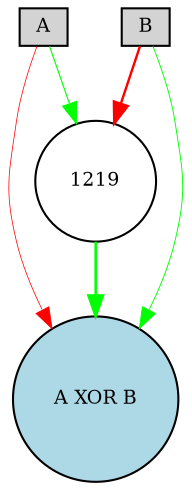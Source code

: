 digraph {
	node [fontsize=9 height=0.2 shape=circle width=0.2]
	A [fillcolor=lightgray shape=box style=filled]
	B [fillcolor=lightgray shape=box style=filled]
	"A XOR B" [fillcolor=lightblue style=filled]
	1219 [fillcolor=white style=filled]
	A -> 1219 [color=green penwidth=0.5363143248685287 style=solid]
	1219 -> "A XOR B" [color=green penwidth=1.2142812573377033 style=solid]
	B -> 1219 [color=red penwidth=1.1555007724775312 style=solid]
	A -> "A XOR B" [color=red penwidth=0.36002451765625043 style=solid]
	B -> "A XOR B" [color=green penwidth=0.4372607556469099 style=solid]
}
